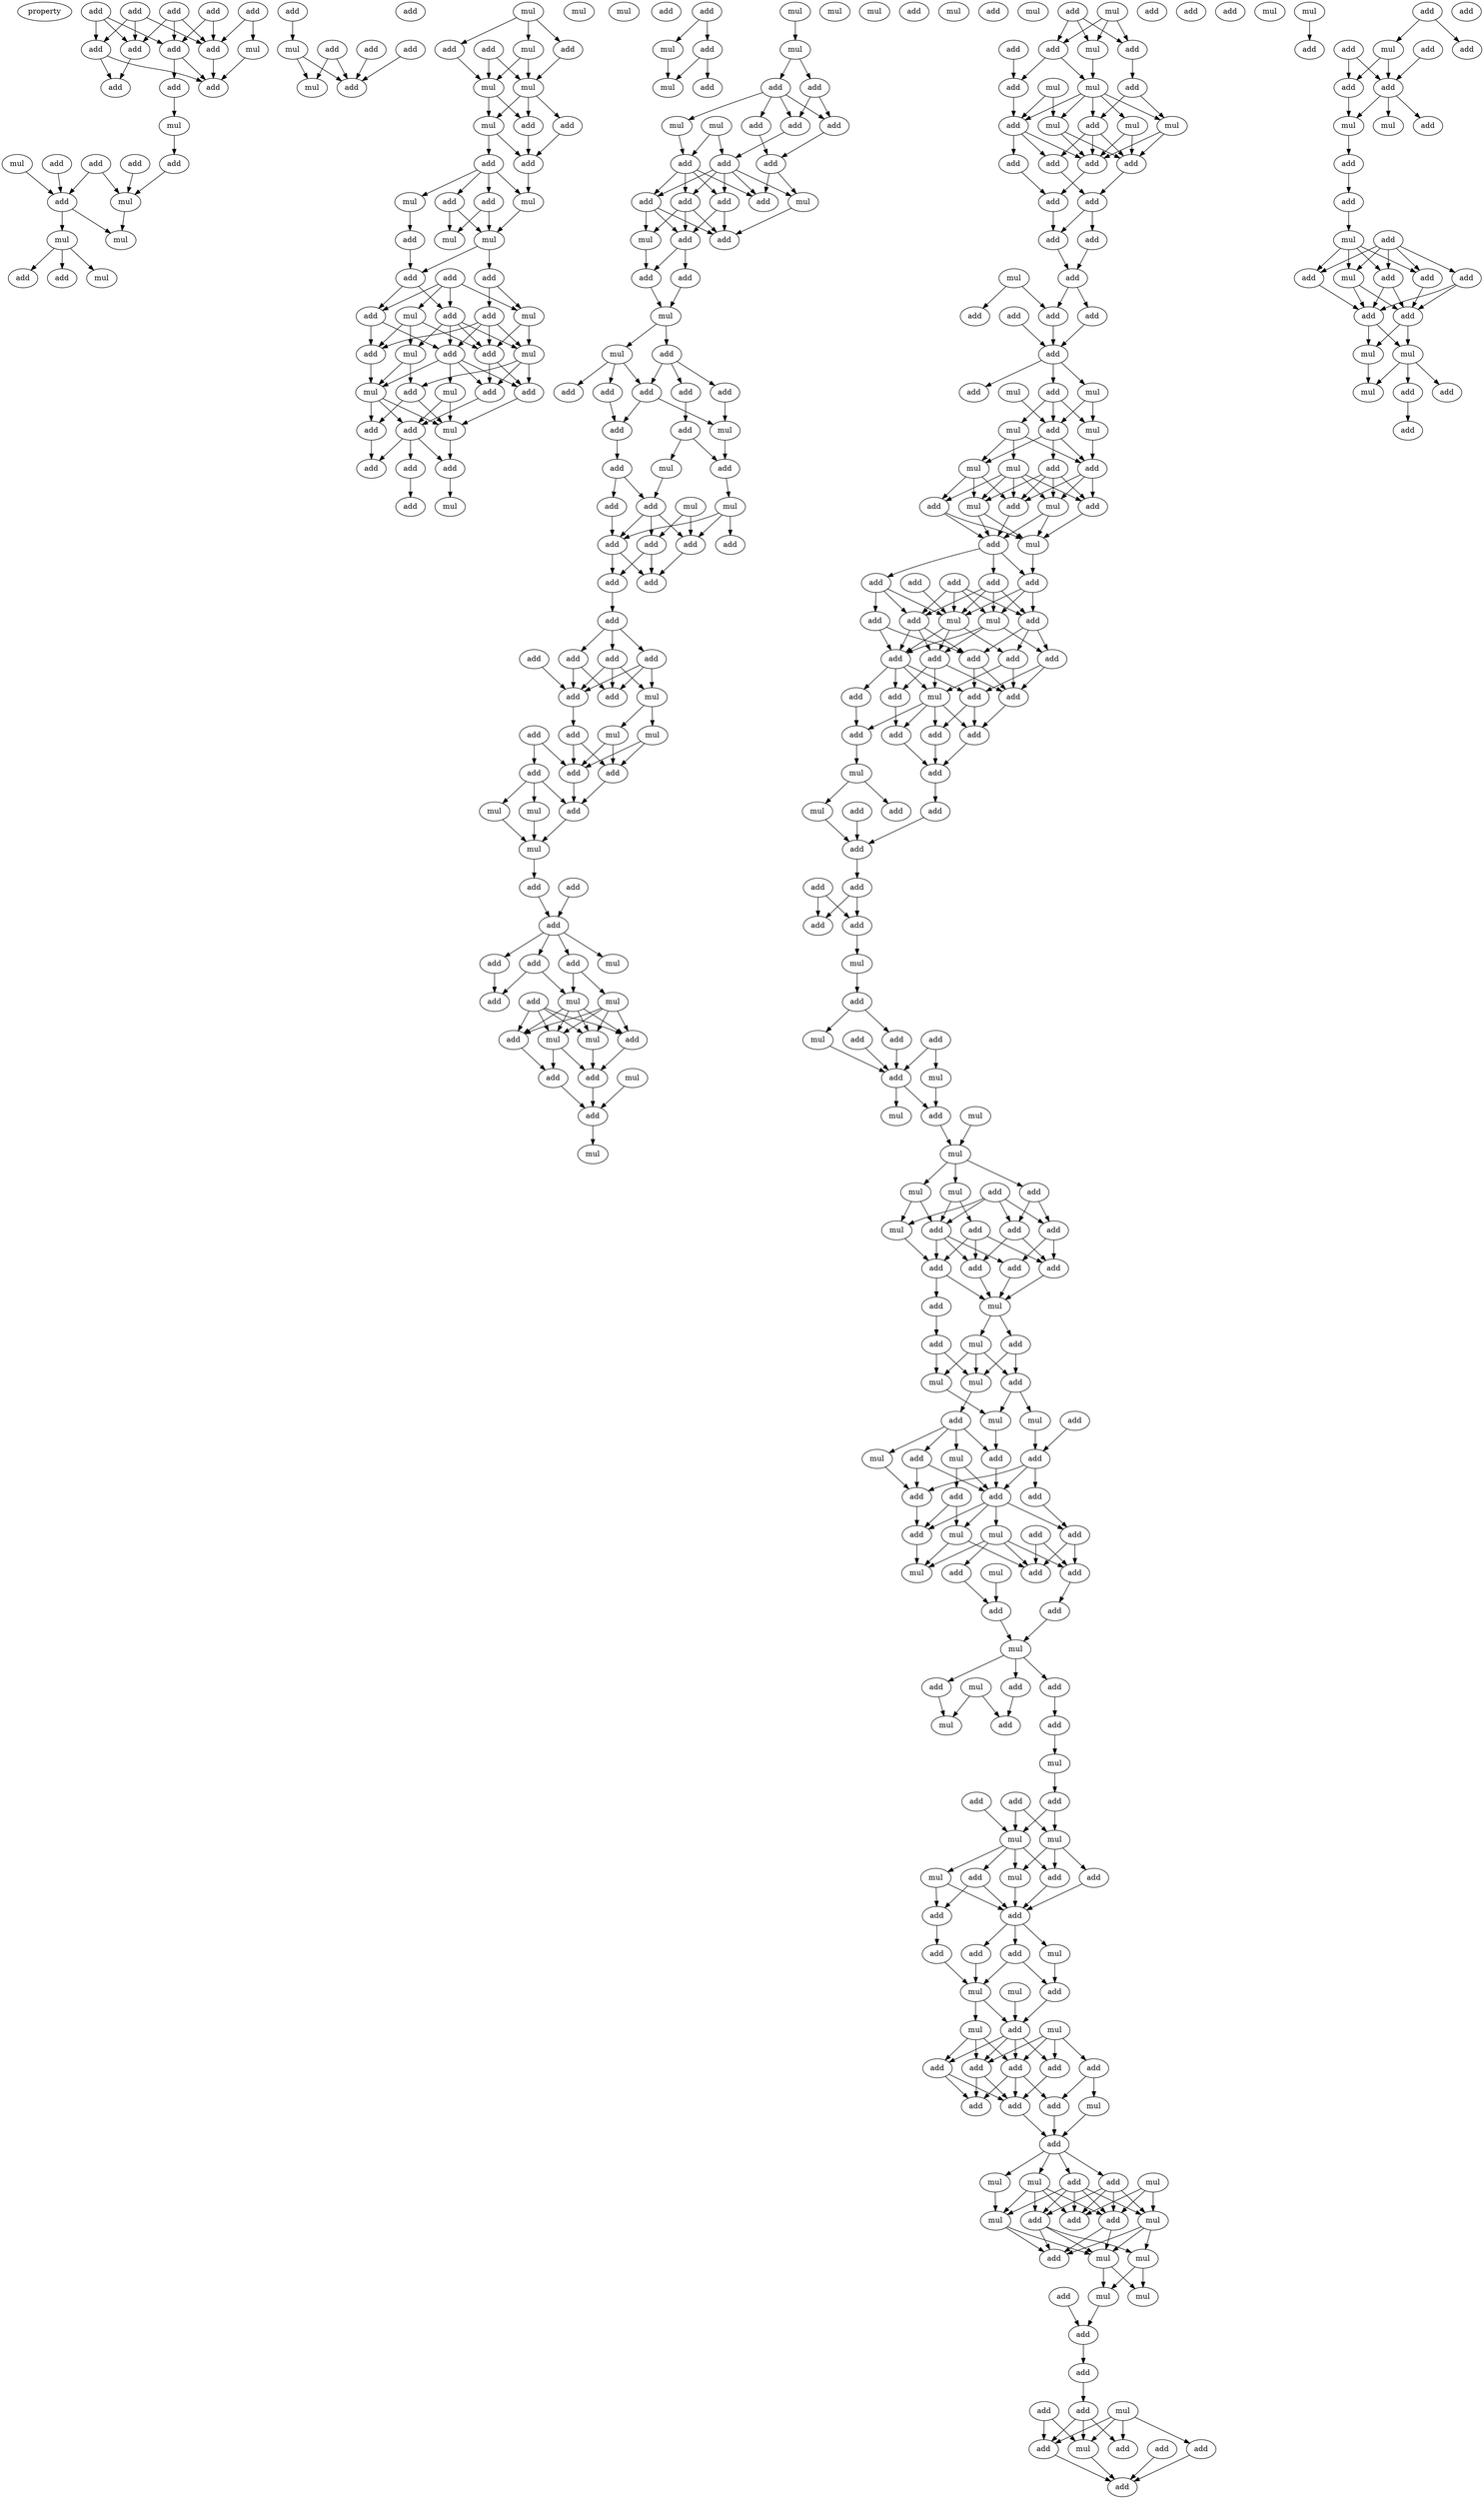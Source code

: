 digraph {
    node [fontcolor=black]
    property [mul=2,lf=1.1]
    0 [ label = add ];
    1 [ label = add ];
    2 [ label = add ];
    3 [ label = add ];
    4 [ label = add ];
    5 [ label = add ];
    6 [ label = mul ];
    7 [ label = add ];
    8 [ label = add ];
    9 [ label = add ];
    10 [ label = add ];
    11 [ label = add ];
    12 [ label = add ];
    13 [ label = mul ];
    14 [ label = add ];
    15 [ label = add ];
    16 [ label = add ];
    17 [ label = mul ];
    18 [ label = add ];
    19 [ label = add ];
    20 [ label = mul ];
    21 [ label = mul ];
    22 [ label = mul ];
    23 [ label = add ];
    24 [ label = add ];
    25 [ label = mul ];
    26 [ label = add ];
    27 [ label = add ];
    28 [ label = add ];
    29 [ label = mul ];
    30 [ label = add ];
    31 [ label = mul ];
    32 [ label = add ];
    33 [ label = add ];
    34 [ label = mul ];
    35 [ label = mul ];
    36 [ label = add ];
    37 [ label = add ];
    38 [ label = add ];
    39 [ label = mul ];
    40 [ label = mul ];
    41 [ label = mul ];
    42 [ label = mul ];
    43 [ label = add ];
    44 [ label = add ];
    45 [ label = add ];
    46 [ label = add ];
    47 [ label = add ];
    48 [ label = add ];
    49 [ label = mul ];
    50 [ label = mul ];
    51 [ label = mul ];
    52 [ label = mul ];
    53 [ label = add ];
    54 [ label = mul ];
    55 [ label = add ];
    56 [ label = add ];
    57 [ label = add ];
    58 [ label = add ];
    59 [ label = mul ];
    60 [ label = add ];
    61 [ label = add ];
    62 [ label = mul ];
    63 [ label = add ];
    64 [ label = mul ];
    65 [ label = mul ];
    66 [ label = add ];
    67 [ label = add ];
    68 [ label = add ];
    69 [ label = mul ];
    70 [ label = add ];
    71 [ label = mul ];
    72 [ label = add ];
    73 [ label = add ];
    74 [ label = add ];
    75 [ label = add ];
    76 [ label = mul ];
    77 [ label = add ];
    78 [ label = add ];
    79 [ label = add ];
    80 [ label = mul ];
    81 [ label = add ];
    82 [ label = add ];
    83 [ label = mul ];
    84 [ label = add ];
    85 [ label = mul ];
    86 [ label = add ];
    87 [ label = mul ];
    88 [ label = mul ];
    89 [ label = add ];
    90 [ label = add ];
    91 [ label = add ];
    92 [ label = mul ];
    93 [ label = add ];
    94 [ label = add ];
    95 [ label = mul ];
    96 [ label = add ];
    97 [ label = add ];
    98 [ label = add ];
    99 [ label = add ];
    100 [ label = add ];
    101 [ label = mul ];
    102 [ label = add ];
    103 [ label = add ];
    104 [ label = add ];
    105 [ label = mul ];
    106 [ label = add ];
    107 [ label = add ];
    108 [ label = add ];
    109 [ label = mul ];
    110 [ label = mul ];
    111 [ label = mul ];
    112 [ label = mul ];
    113 [ label = add ];
    114 [ label = add ];
    115 [ label = add ];
    116 [ label = add ];
    117 [ label = add ];
    118 [ label = add ];
    119 [ label = add ];
    120 [ label = mul ];
    121 [ label = add ];
    122 [ label = add ];
    123 [ label = mul ];
    124 [ label = add ];
    125 [ label = add ];
    126 [ label = add ];
    127 [ label = mul ];
    128 [ label = mul ];
    129 [ label = add ];
    130 [ label = add ];
    131 [ label = add ];
    132 [ label = add ];
    133 [ label = add ];
    134 [ label = add ];
    135 [ label = add ];
    136 [ label = add ];
    137 [ label = add ];
    138 [ label = add ];
    139 [ label = add ];
    140 [ label = add ];
    141 [ label = add ];
    142 [ label = mul ];
    143 [ label = add ];
    144 [ label = add ];
    145 [ label = mul ];
    146 [ label = add ];
    147 [ label = mul ];
    148 [ label = add ];
    149 [ label = add ];
    150 [ label = add ];
    151 [ label = mul ];
    152 [ label = mul ];
    153 [ label = add ];
    154 [ label = mul ];
    155 [ label = add ];
    156 [ label = mul ];
    157 [ label = add ];
    158 [ label = add ];
    159 [ label = add ];
    160 [ label = mul ];
    161 [ label = add ];
    162 [ label = add ];
    163 [ label = mul ];
    164 [ label = add ];
    165 [ label = add ];
    166 [ label = add ];
    167 [ label = mul ];
    168 [ label = add ];
    169 [ label = add ];
    170 [ label = mul ];
    171 [ label = mul ];
    172 [ label = add ];
    173 [ label = add ];
    174 [ label = mul ];
    175 [ label = add ];
    176 [ label = mul ];
    177 [ label = mul ];
    178 [ label = mul ];
    179 [ label = add ];
    180 [ label = mul ];
    181 [ label = add ];
    182 [ label = add ];
    183 [ label = add ];
    184 [ label = mul ];
    185 [ label = mul ];
    186 [ label = add ];
    187 [ label = add ];
    188 [ label = add ];
    189 [ label = mul ];
    190 [ label = mul ];
    191 [ label = add ];
    192 [ label = mul ];
    193 [ label = add ];
    194 [ label = add ];
    195 [ label = add ];
    196 [ label = add ];
    197 [ label = add ];
    198 [ label = add ];
    199 [ label = add ];
    200 [ label = add ];
    201 [ label = mul ];
    202 [ label = add ];
    203 [ label = add ];
    204 [ label = add ];
    205 [ label = add ];
    206 [ label = add ];
    207 [ label = add ];
    208 [ label = mul ];
    209 [ label = add ];
    210 [ label = mul ];
    211 [ label = add ];
    212 [ label = mul ];
    213 [ label = add ];
    214 [ label = mul ];
    215 [ label = mul ];
    216 [ label = add ];
    217 [ label = mul ];
    218 [ label = add ];
    219 [ label = add ];
    220 [ label = add ];
    221 [ label = add ];
    222 [ label = mul ];
    223 [ label = mul ];
    224 [ label = mul ];
    225 [ label = add ];
    226 [ label = add ];
    227 [ label = add ];
    228 [ label = add ];
    229 [ label = add ];
    230 [ label = add ];
    231 [ label = add ];
    232 [ label = mul ];
    233 [ label = mul ];
    234 [ label = add ];
    235 [ label = add ];
    236 [ label = add ];
    237 [ label = add ];
    238 [ label = add ];
    239 [ label = add ];
    240 [ label = add ];
    241 [ label = add ];
    242 [ label = add ];
    243 [ label = add ];
    244 [ label = add ];
    245 [ label = mul ];
    246 [ label = add ];
    247 [ label = add ];
    248 [ label = add ];
    249 [ label = add ];
    250 [ label = mul ];
    251 [ label = add ];
    252 [ label = add ];
    253 [ label = add ];
    254 [ label = mul ];
    255 [ label = add ];
    256 [ label = add ];
    257 [ label = add ];
    258 [ label = add ];
    259 [ label = add ];
    260 [ label = add ];
    261 [ label = mul ];
    262 [ label = add ];
    263 [ label = add ];
    264 [ label = add ];
    265 [ label = add ];
    266 [ label = add ];
    267 [ label = mul ];
    268 [ label = mul ];
    269 [ label = add ];
    270 [ label = mul ];
    271 [ label = mul ];
    272 [ label = add ];
    273 [ label = mul ];
    274 [ label = mul ];
    275 [ label = add ];
    276 [ label = mul ];
    277 [ label = add ];
    278 [ label = add ];
    279 [ label = add ];
    280 [ label = mul ];
    281 [ label = add ];
    282 [ label = add ];
    283 [ label = add ];
    284 [ label = add ];
    285 [ label = add ];
    286 [ label = add ];
    287 [ label = add ];
    288 [ label = mul ];
    289 [ label = mul ];
    290 [ label = add ];
    291 [ label = add ];
    292 [ label = add ];
    293 [ label = mul ];
    294 [ label = mul ];
    295 [ label = mul ];
    296 [ label = mul ];
    297 [ label = add ];
    298 [ label = add ];
    299 [ label = add ];
    300 [ label = add ];
    301 [ label = mul ];
    302 [ label = mul ];
    303 [ label = add ];
    304 [ label = add ];
    305 [ label = add ];
    306 [ label = add ];
    307 [ label = add ];
    308 [ label = mul ];
    309 [ label = add ];
    310 [ label = add ];
    311 [ label = mul ];
    312 [ label = add ];
    313 [ label = add ];
    314 [ label = add ];
    315 [ label = mul ];
    316 [ label = add ];
    317 [ label = mul ];
    318 [ label = add ];
    319 [ label = add ];
    320 [ label = mul ];
    321 [ label = add ];
    322 [ label = add ];
    323 [ label = mul ];
    324 [ label = add ];
    325 [ label = add ];
    326 [ label = mul ];
    327 [ label = add ];
    328 [ label = add ];
    329 [ label = mul ];
    330 [ label = add ];
    331 [ label = add ];
    332 [ label = add ];
    333 [ label = add ];
    334 [ label = mul ];
    335 [ label = mul ];
    336 [ label = mul ];
    337 [ label = add ];
    338 [ label = mul ];
    339 [ label = add ];
    340 [ label = add ];
    341 [ label = mul ];
    342 [ label = add ];
    343 [ label = add ];
    344 [ label = mul ];
    345 [ label = add ];
    346 [ label = add ];
    347 [ label = add ];
    348 [ label = add ];
    349 [ label = mul ];
    350 [ label = mul ];
    351 [ label = mul ];
    352 [ label = mul ];
    353 [ label = add ];
    354 [ label = add ];
    355 [ label = add ];
    356 [ label = add ];
    357 [ label = add ];
    358 [ label = add ];
    359 [ label = add ];
    360 [ label = add ];
    361 [ label = mul ];
    362 [ label = add ];
    363 [ label = add ];
    364 [ label = add ];
    365 [ label = mul ];
    366 [ label = mul ];
    367 [ label = add ];
    368 [ label = mul ];
    369 [ label = mul ];
    370 [ label = add ];
    371 [ label = add ];
    372 [ label = add ];
    373 [ label = mul ];
    374 [ label = add ];
    375 [ label = mul ];
    376 [ label = mul ];
    377 [ label = mul ];
    378 [ label = mul ];
    379 [ label = mul ];
    380 [ label = add ];
    381 [ label = add ];
    382 [ label = add ];
    383 [ label = add ];
    384 [ label = mul ];
    385 [ label = add ];
    386 [ label = add ];
    387 [ label = add ];
    388 [ label = add ];
    389 [ label = add ];
    390 [ label = mul ];
    391 [ label = add ];
    392 [ label = add ];
    393 [ label = add ];
    394 [ label = add ];
    395 [ label = mul ];
    396 [ label = add ];
    397 [ label = add ];
    398 [ label = add ];
    399 [ label = add ];
    400 [ label = add ];
    401 [ label = mul ];
    402 [ label = add ];
    403 [ label = mul ];
    404 [ label = add ];
    405 [ label = add ];
    406 [ label = add ];
    407 [ label = mul ];
    408 [ label = add ];
    409 [ label = mul ];
    410 [ label = add ];
    411 [ label = add ];
    412 [ label = add ];
    413 [ label = add ];
    414 [ label = add ];
    415 [ label = mul ];
    416 [ label = mul ];
    417 [ label = add ];
    418 [ label = mul ];
    419 [ label = add ];
    420 [ label = add ];
    0 -> 5 [ name = 0 ];
    0 -> 8 [ name = 1 ];
    0 -> 9 [ name = 2 ];
    1 -> 5 [ name = 3 ];
    1 -> 7 [ name = 4 ];
    1 -> 9 [ name = 5 ];
    2 -> 5 [ name = 6 ];
    2 -> 7 [ name = 7 ];
    2 -> 8 [ name = 8 ];
    3 -> 6 [ name = 9 ];
    3 -> 8 [ name = 10 ];
    4 -> 8 [ name = 11 ];
    4 -> 9 [ name = 12 ];
    5 -> 10 [ name = 13 ];
    6 -> 12 [ name = 14 ];
    7 -> 10 [ name = 15 ];
    7 -> 12 [ name = 16 ];
    8 -> 12 [ name = 17 ];
    9 -> 11 [ name = 18 ];
    9 -> 12 [ name = 19 ];
    11 -> 13 [ name = 20 ];
    13 -> 16 [ name = 21 ];
    14 -> 19 [ name = 22 ];
    15 -> 19 [ name = 23 ];
    15 -> 20 [ name = 24 ];
    16 -> 20 [ name = 25 ];
    17 -> 19 [ name = 26 ];
    18 -> 20 [ name = 27 ];
    19 -> 21 [ name = 28 ];
    19 -> 22 [ name = 29 ];
    20 -> 21 [ name = 30 ];
    22 -> 23 [ name = 31 ];
    22 -> 24 [ name = 32 ];
    22 -> 25 [ name = 33 ];
    26 -> 29 [ name = 34 ];
    27 -> 32 [ name = 35 ];
    28 -> 32 [ name = 36 ];
    29 -> 31 [ name = 37 ];
    29 -> 32 [ name = 38 ];
    30 -> 31 [ name = 39 ];
    30 -> 32 [ name = 40 ];
    34 -> 36 [ name = 41 ];
    34 -> 37 [ name = 42 ];
    34 -> 39 [ name = 43 ];
    36 -> 40 [ name = 44 ];
    37 -> 41 [ name = 45 ];
    38 -> 40 [ name = 46 ];
    38 -> 41 [ name = 47 ];
    39 -> 40 [ name = 48 ];
    39 -> 41 [ name = 49 ];
    40 -> 42 [ name = 50 ];
    40 -> 43 [ name = 51 ];
    41 -> 42 [ name = 52 ];
    41 -> 43 [ name = 53 ];
    41 -> 44 [ name = 54 ];
    42 -> 45 [ name = 55 ];
    42 -> 46 [ name = 56 ];
    43 -> 45 [ name = 57 ];
    44 -> 45 [ name = 58 ];
    45 -> 50 [ name = 59 ];
    46 -> 47 [ name = 60 ];
    46 -> 48 [ name = 61 ];
    46 -> 49 [ name = 62 ];
    46 -> 50 [ name = 63 ];
    47 -> 52 [ name = 64 ];
    47 -> 54 [ name = 65 ];
    48 -> 52 [ name = 66 ];
    48 -> 54 [ name = 67 ];
    49 -> 53 [ name = 68 ];
    50 -> 52 [ name = 69 ];
    52 -> 56 [ name = 70 ];
    52 -> 57 [ name = 71 ];
    53 -> 57 [ name = 72 ];
    55 -> 58 [ name = 73 ];
    55 -> 59 [ name = 74 ];
    55 -> 61 [ name = 75 ];
    55 -> 62 [ name = 76 ];
    56 -> 59 [ name = 77 ];
    56 -> 60 [ name = 78 ];
    57 -> 58 [ name = 79 ];
    57 -> 61 [ name = 80 ];
    58 -> 63 [ name = 81 ];
    58 -> 64 [ name = 82 ];
    58 -> 65 [ name = 83 ];
    58 -> 66 [ name = 84 ];
    59 -> 65 [ name = 85 ];
    59 -> 66 [ name = 86 ];
    60 -> 63 [ name = 87 ];
    60 -> 65 [ name = 88 ];
    60 -> 66 [ name = 89 ];
    60 -> 67 [ name = 90 ];
    61 -> 63 [ name = 91 ];
    61 -> 67 [ name = 92 ];
    62 -> 64 [ name = 93 ];
    62 -> 66 [ name = 94 ];
    62 -> 67 [ name = 95 ];
    63 -> 68 [ name = 96 ];
    63 -> 69 [ name = 97 ];
    63 -> 70 [ name = 98 ];
    63 -> 71 [ name = 99 ];
    64 -> 71 [ name = 100 ];
    64 -> 72 [ name = 101 ];
    65 -> 68 [ name = 102 ];
    65 -> 70 [ name = 103 ];
    65 -> 72 [ name = 104 ];
    66 -> 68 [ name = 105 ];
    66 -> 70 [ name = 106 ];
    67 -> 71 [ name = 107 ];
    68 -> 75 [ name = 108 ];
    69 -> 75 [ name = 109 ];
    69 -> 76 [ name = 110 ];
    70 -> 76 [ name = 111 ];
    71 -> 73 [ name = 112 ];
    71 -> 75 [ name = 113 ];
    71 -> 76 [ name = 114 ];
    72 -> 73 [ name = 115 ];
    72 -> 76 [ name = 116 ];
    73 -> 79 [ name = 117 ];
    75 -> 77 [ name = 118 ];
    75 -> 78 [ name = 119 ];
    75 -> 79 [ name = 120 ];
    76 -> 77 [ name = 121 ];
    77 -> 80 [ name = 122 ];
    78 -> 81 [ name = 123 ];
    82 -> 83 [ name = 124 ];
    82 -> 84 [ name = 125 ];
    83 -> 88 [ name = 126 ];
    84 -> 86 [ name = 127 ];
    84 -> 88 [ name = 128 ];
    85 -> 87 [ name = 129 ];
    87 -> 89 [ name = 130 ];
    87 -> 90 [ name = 131 ];
    89 -> 91 [ name = 132 ];
    89 -> 93 [ name = 133 ];
    89 -> 94 [ name = 134 ];
    89 -> 95 [ name = 135 ];
    90 -> 91 [ name = 136 ];
    90 -> 94 [ name = 137 ];
    91 -> 98 [ name = 138 ];
    92 -> 96 [ name = 139 ];
    92 -> 97 [ name = 140 ];
    93 -> 98 [ name = 141 ];
    94 -> 96 [ name = 142 ];
    95 -> 97 [ name = 143 ];
    96 -> 99 [ name = 144 ];
    96 -> 100 [ name = 145 ];
    96 -> 101 [ name = 146 ];
    96 -> 102 [ name = 147 ];
    96 -> 103 [ name = 148 ];
    97 -> 99 [ name = 149 ];
    97 -> 100 [ name = 150 ];
    97 -> 102 [ name = 151 ];
    97 -> 103 [ name = 152 ];
    98 -> 99 [ name = 153 ];
    98 -> 101 [ name = 154 ];
    100 -> 104 [ name = 155 ];
    100 -> 106 [ name = 156 ];
    101 -> 106 [ name = 157 ];
    102 -> 104 [ name = 158 ];
    102 -> 105 [ name = 159 ];
    102 -> 106 [ name = 160 ];
    103 -> 104 [ name = 161 ];
    103 -> 105 [ name = 162 ];
    103 -> 106 [ name = 163 ];
    104 -> 107 [ name = 164 ];
    104 -> 108 [ name = 165 ];
    105 -> 107 [ name = 166 ];
    107 -> 111 [ name = 167 ];
    108 -> 111 [ name = 168 ];
    111 -> 112 [ name = 169 ];
    111 -> 114 [ name = 170 ];
    112 -> 115 [ name = 171 ];
    112 -> 118 [ name = 172 ];
    112 -> 119 [ name = 173 ];
    114 -> 116 [ name = 174 ];
    114 -> 117 [ name = 175 ];
    114 -> 119 [ name = 176 ];
    116 -> 122 [ name = 177 ];
    117 -> 120 [ name = 178 ];
    118 -> 121 [ name = 179 ];
    119 -> 120 [ name = 180 ];
    119 -> 121 [ name = 181 ];
    120 -> 124 [ name = 182 ];
    121 -> 125 [ name = 183 ];
    122 -> 123 [ name = 184 ];
    122 -> 124 [ name = 185 ];
    123 -> 129 [ name = 186 ];
    124 -> 128 [ name = 187 ];
    125 -> 126 [ name = 188 ];
    125 -> 129 [ name = 189 ];
    126 -> 132 [ name = 190 ];
    127 -> 130 [ name = 191 ];
    127 -> 131 [ name = 192 ];
    128 -> 130 [ name = 193 ];
    128 -> 132 [ name = 194 ];
    128 -> 133 [ name = 195 ];
    129 -> 130 [ name = 196 ];
    129 -> 131 [ name = 197 ];
    129 -> 132 [ name = 198 ];
    130 -> 134 [ name = 199 ];
    131 -> 134 [ name = 200 ];
    131 -> 135 [ name = 201 ];
    132 -> 134 [ name = 202 ];
    132 -> 135 [ name = 203 ];
    135 -> 136 [ name = 204 ];
    136 -> 138 [ name = 205 ];
    136 -> 139 [ name = 206 ];
    136 -> 140 [ name = 207 ];
    137 -> 143 [ name = 208 ];
    138 -> 141 [ name = 209 ];
    138 -> 142 [ name = 210 ];
    138 -> 143 [ name = 211 ];
    139 -> 141 [ name = 212 ];
    139 -> 142 [ name = 213 ];
    139 -> 143 [ name = 214 ];
    140 -> 141 [ name = 215 ];
    140 -> 143 [ name = 216 ];
    142 -> 145 [ name = 217 ];
    142 -> 147 [ name = 218 ];
    143 -> 146 [ name = 219 ];
    144 -> 148 [ name = 220 ];
    144 -> 150 [ name = 221 ];
    145 -> 148 [ name = 222 ];
    145 -> 149 [ name = 223 ];
    146 -> 148 [ name = 224 ];
    146 -> 149 [ name = 225 ];
    147 -> 148 [ name = 226 ];
    147 -> 149 [ name = 227 ];
    148 -> 153 [ name = 228 ];
    149 -> 153 [ name = 229 ];
    150 -> 151 [ name = 230 ];
    150 -> 152 [ name = 231 ];
    150 -> 153 [ name = 232 ];
    151 -> 154 [ name = 233 ];
    152 -> 154 [ name = 234 ];
    153 -> 154 [ name = 235 ];
    154 -> 155 [ name = 236 ];
    155 -> 158 [ name = 237 ];
    157 -> 158 [ name = 238 ];
    158 -> 159 [ name = 239 ];
    158 -> 160 [ name = 240 ];
    158 -> 161 [ name = 241 ];
    158 -> 162 [ name = 242 ];
    159 -> 166 [ name = 243 ];
    159 -> 167 [ name = 244 ];
    161 -> 163 [ name = 245 ];
    161 -> 167 [ name = 246 ];
    162 -> 166 [ name = 247 ];
    163 -> 168 [ name = 248 ];
    163 -> 169 [ name = 249 ];
    163 -> 170 [ name = 250 ];
    163 -> 171 [ name = 251 ];
    164 -> 168 [ name = 252 ];
    164 -> 169 [ name = 253 ];
    164 -> 170 [ name = 254 ];
    164 -> 171 [ name = 255 ];
    167 -> 168 [ name = 256 ];
    167 -> 169 [ name = 257 ];
    167 -> 170 [ name = 258 ];
    167 -> 171 [ name = 259 ];
    168 -> 173 [ name = 260 ];
    169 -> 172 [ name = 261 ];
    170 -> 172 [ name = 262 ];
    170 -> 173 [ name = 263 ];
    171 -> 173 [ name = 264 ];
    172 -> 175 [ name = 265 ];
    173 -> 175 [ name = 266 ];
    174 -> 175 [ name = 267 ];
    175 -> 176 [ name = 268 ];
    178 -> 180 [ name = 269 ];
    178 -> 181 [ name = 270 ];
    178 -> 182 [ name = 271 ];
    179 -> 180 [ name = 272 ];
    179 -> 181 [ name = 273 ];
    179 -> 182 [ name = 274 ];
    180 -> 184 [ name = 275 ];
    181 -> 184 [ name = 276 ];
    181 -> 187 [ name = 277 ];
    182 -> 186 [ name = 278 ];
    183 -> 187 [ name = 279 ];
    184 -> 188 [ name = 280 ];
    184 -> 189 [ name = 281 ];
    184 -> 190 [ name = 282 ];
    184 -> 191 [ name = 283 ];
    184 -> 192 [ name = 284 ];
    185 -> 188 [ name = 285 ];
    185 -> 190 [ name = 286 ];
    186 -> 189 [ name = 287 ];
    186 -> 191 [ name = 288 ];
    187 -> 188 [ name = 289 ];
    188 -> 193 [ name = 290 ];
    188 -> 195 [ name = 291 ];
    188 -> 196 [ name = 292 ];
    189 -> 193 [ name = 293 ];
    189 -> 194 [ name = 294 ];
    190 -> 193 [ name = 295 ];
    190 -> 194 [ name = 296 ];
    191 -> 193 [ name = 297 ];
    191 -> 194 [ name = 298 ];
    191 -> 196 [ name = 299 ];
    192 -> 193 [ name = 300 ];
    192 -> 194 [ name = 301 ];
    193 -> 197 [ name = 302 ];
    194 -> 198 [ name = 303 ];
    195 -> 197 [ name = 304 ];
    196 -> 198 [ name = 305 ];
    197 -> 200 [ name = 306 ];
    198 -> 199 [ name = 307 ];
    198 -> 200 [ name = 308 ];
    199 -> 202 [ name = 309 ];
    200 -> 202 [ name = 310 ];
    201 -> 203 [ name = 311 ];
    201 -> 205 [ name = 312 ];
    202 -> 204 [ name = 313 ];
    202 -> 205 [ name = 314 ];
    204 -> 207 [ name = 315 ];
    205 -> 207 [ name = 316 ];
    206 -> 207 [ name = 317 ];
    207 -> 208 [ name = 318 ];
    207 -> 209 [ name = 319 ];
    207 -> 211 [ name = 320 ];
    208 -> 212 [ name = 321 ];
    208 -> 213 [ name = 322 ];
    210 -> 213 [ name = 323 ];
    211 -> 212 [ name = 324 ];
    211 -> 213 [ name = 325 ];
    211 -> 214 [ name = 326 ];
    212 -> 218 [ name = 327 ];
    213 -> 215 [ name = 328 ];
    213 -> 216 [ name = 329 ];
    213 -> 218 [ name = 330 ];
    214 -> 215 [ name = 331 ];
    214 -> 217 [ name = 332 ];
    214 -> 218 [ name = 333 ];
    215 -> 219 [ name = 334 ];
    215 -> 220 [ name = 335 ];
    215 -> 222 [ name = 336 ];
    216 -> 220 [ name = 337 ];
    216 -> 221 [ name = 338 ];
    216 -> 222 [ name = 339 ];
    216 -> 223 [ name = 340 ];
    217 -> 219 [ name = 341 ];
    217 -> 220 [ name = 342 ];
    217 -> 221 [ name = 343 ];
    217 -> 222 [ name = 344 ];
    217 -> 223 [ name = 345 ];
    218 -> 220 [ name = 346 ];
    218 -> 221 [ name = 347 ];
    218 -> 223 [ name = 348 ];
    219 -> 224 [ name = 349 ];
    219 -> 225 [ name = 350 ];
    220 -> 225 [ name = 351 ];
    221 -> 224 [ name = 352 ];
    222 -> 224 [ name = 353 ];
    222 -> 225 [ name = 354 ];
    223 -> 224 [ name = 355 ];
    223 -> 225 [ name = 356 ];
    224 -> 229 [ name = 357 ];
    225 -> 227 [ name = 358 ];
    225 -> 229 [ name = 359 ];
    225 -> 230 [ name = 360 ];
    226 -> 232 [ name = 361 ];
    226 -> 233 [ name = 362 ];
    226 -> 234 [ name = 363 ];
    226 -> 235 [ name = 364 ];
    227 -> 232 [ name = 365 ];
    227 -> 233 [ name = 366 ];
    227 -> 234 [ name = 367 ];
    227 -> 235 [ name = 368 ];
    228 -> 233 [ name = 369 ];
    229 -> 232 [ name = 370 ];
    229 -> 233 [ name = 371 ];
    229 -> 235 [ name = 372 ];
    230 -> 231 [ name = 373 ];
    230 -> 233 [ name = 374 ];
    230 -> 234 [ name = 375 ];
    231 -> 238 [ name = 376 ];
    231 -> 239 [ name = 377 ];
    232 -> 236 [ name = 378 ];
    232 -> 237 [ name = 379 ];
    232 -> 238 [ name = 380 ];
    233 -> 237 [ name = 381 ];
    233 -> 238 [ name = 382 ];
    233 -> 240 [ name = 383 ];
    234 -> 237 [ name = 384 ];
    234 -> 238 [ name = 385 ];
    234 -> 239 [ name = 386 ];
    235 -> 236 [ name = 387 ];
    235 -> 239 [ name = 388 ];
    235 -> 240 [ name = 389 ];
    236 -> 241 [ name = 390 ];
    236 -> 243 [ name = 391 ];
    237 -> 241 [ name = 392 ];
    237 -> 244 [ name = 393 ];
    237 -> 245 [ name = 394 ];
    238 -> 242 [ name = 395 ];
    238 -> 243 [ name = 396 ];
    238 -> 244 [ name = 397 ];
    238 -> 245 [ name = 398 ];
    239 -> 241 [ name = 399 ];
    239 -> 243 [ name = 400 ];
    240 -> 241 [ name = 401 ];
    240 -> 245 [ name = 402 ];
    241 -> 246 [ name = 403 ];
    242 -> 249 [ name = 404 ];
    243 -> 246 [ name = 405 ];
    243 -> 248 [ name = 406 ];
    244 -> 247 [ name = 407 ];
    245 -> 246 [ name = 408 ];
    245 -> 247 [ name = 409 ];
    245 -> 248 [ name = 410 ];
    245 -> 249 [ name = 411 ];
    246 -> 251 [ name = 412 ];
    247 -> 251 [ name = 413 ];
    248 -> 251 [ name = 414 ];
    249 -> 250 [ name = 415 ];
    250 -> 253 [ name = 416 ];
    250 -> 254 [ name = 417 ];
    251 -> 255 [ name = 418 ];
    252 -> 256 [ name = 419 ];
    254 -> 256 [ name = 420 ];
    255 -> 256 [ name = 421 ];
    256 -> 257 [ name = 422 ];
    257 -> 259 [ name = 423 ];
    257 -> 260 [ name = 424 ];
    258 -> 259 [ name = 425 ];
    258 -> 260 [ name = 426 ];
    259 -> 261 [ name = 427 ];
    261 -> 263 [ name = 428 ];
    263 -> 264 [ name = 429 ];
    263 -> 267 [ name = 430 ];
    264 -> 269 [ name = 431 ];
    265 -> 269 [ name = 432 ];
    266 -> 268 [ name = 433 ];
    266 -> 269 [ name = 434 ];
    267 -> 269 [ name = 435 ];
    268 -> 272 [ name = 436 ];
    269 -> 270 [ name = 437 ];
    269 -> 272 [ name = 438 ];
    271 -> 273 [ name = 439 ];
    272 -> 273 [ name = 440 ];
    273 -> 274 [ name = 441 ];
    273 -> 276 [ name = 442 ];
    273 -> 277 [ name = 443 ];
    274 -> 279 [ name = 444 ];
    274 -> 282 [ name = 445 ];
    275 -> 278 [ name = 446 ];
    275 -> 280 [ name = 447 ];
    275 -> 281 [ name = 448 ];
    275 -> 282 [ name = 449 ];
    276 -> 280 [ name = 450 ];
    276 -> 282 [ name = 451 ];
    277 -> 278 [ name = 452 ];
    277 -> 281 [ name = 453 ];
    278 -> 283 [ name = 454 ];
    278 -> 284 [ name = 455 ];
    279 -> 283 [ name = 456 ];
    279 -> 284 [ name = 457 ];
    279 -> 286 [ name = 458 ];
    280 -> 286 [ name = 459 ];
    281 -> 284 [ name = 460 ];
    281 -> 285 [ name = 461 ];
    282 -> 283 [ name = 462 ];
    282 -> 285 [ name = 463 ];
    282 -> 286 [ name = 464 ];
    283 -> 288 [ name = 465 ];
    284 -> 288 [ name = 466 ];
    285 -> 288 [ name = 467 ];
    286 -> 287 [ name = 468 ];
    286 -> 288 [ name = 469 ];
    287 -> 291 [ name = 470 ];
    288 -> 289 [ name = 471 ];
    288 -> 290 [ name = 472 ];
    289 -> 292 [ name = 473 ];
    289 -> 293 [ name = 474 ];
    289 -> 294 [ name = 475 ];
    290 -> 292 [ name = 476 ];
    290 -> 293 [ name = 477 ];
    291 -> 293 [ name = 478 ];
    291 -> 294 [ name = 479 ];
    292 -> 295 [ name = 480 ];
    292 -> 296 [ name = 481 ];
    293 -> 298 [ name = 482 ];
    294 -> 296 [ name = 483 ];
    295 -> 300 [ name = 484 ];
    296 -> 299 [ name = 485 ];
    297 -> 300 [ name = 486 ];
    298 -> 299 [ name = 487 ];
    298 -> 301 [ name = 488 ];
    298 -> 302 [ name = 489 ];
    298 -> 303 [ name = 490 ];
    299 -> 305 [ name = 491 ];
    300 -> 304 [ name = 492 ];
    300 -> 305 [ name = 493 ];
    300 -> 307 [ name = 494 ];
    301 -> 305 [ name = 495 ];
    301 -> 306 [ name = 496 ];
    302 -> 304 [ name = 497 ];
    303 -> 304 [ name = 498 ];
    303 -> 305 [ name = 499 ];
    304 -> 312 [ name = 500 ];
    305 -> 308 [ name = 501 ];
    305 -> 310 [ name = 502 ];
    305 -> 311 [ name = 503 ];
    305 -> 312 [ name = 504 ];
    306 -> 311 [ name = 505 ];
    306 -> 312 [ name = 506 ];
    307 -> 310 [ name = 507 ];
    308 -> 313 [ name = 508 ];
    308 -> 314 [ name = 509 ];
    308 -> 315 [ name = 510 ];
    308 -> 316 [ name = 511 ];
    309 -> 313 [ name = 512 ];
    309 -> 316 [ name = 513 ];
    310 -> 313 [ name = 514 ];
    310 -> 316 [ name = 515 ];
    311 -> 313 [ name = 516 ];
    311 -> 315 [ name = 517 ];
    312 -> 315 [ name = 518 ];
    314 -> 319 [ name = 519 ];
    316 -> 318 [ name = 520 ];
    317 -> 319 [ name = 521 ];
    318 -> 320 [ name = 522 ];
    319 -> 320 [ name = 523 ];
    320 -> 322 [ name = 524 ];
    320 -> 324 [ name = 525 ];
    320 -> 325 [ name = 526 ];
    322 -> 326 [ name = 527 ];
    323 -> 326 [ name = 528 ];
    323 -> 328 [ name = 529 ];
    324 -> 328 [ name = 530 ];
    325 -> 327 [ name = 531 ];
    327 -> 329 [ name = 532 ];
    329 -> 330 [ name = 533 ];
    330 -> 335 [ name = 534 ];
    330 -> 336 [ name = 535 ];
    332 -> 335 [ name = 536 ];
    333 -> 335 [ name = 537 ];
    333 -> 336 [ name = 538 ];
    335 -> 337 [ name = 539 ];
    335 -> 338 [ name = 540 ];
    335 -> 340 [ name = 541 ];
    335 -> 341 [ name = 542 ];
    336 -> 337 [ name = 543 ];
    336 -> 338 [ name = 544 ];
    336 -> 339 [ name = 545 ];
    337 -> 342 [ name = 546 ];
    338 -> 342 [ name = 547 ];
    339 -> 342 [ name = 548 ];
    340 -> 342 [ name = 549 ];
    340 -> 343 [ name = 550 ];
    341 -> 342 [ name = 551 ];
    341 -> 343 [ name = 552 ];
    342 -> 344 [ name = 553 ];
    342 -> 345 [ name = 554 ];
    342 -> 346 [ name = 555 ];
    343 -> 347 [ name = 556 ];
    344 -> 348 [ name = 557 ];
    345 -> 349 [ name = 558 ];
    346 -> 348 [ name = 559 ];
    346 -> 349 [ name = 560 ];
    347 -> 349 [ name = 561 ];
    348 -> 353 [ name = 562 ];
    349 -> 352 [ name = 563 ];
    349 -> 353 [ name = 564 ];
    350 -> 353 [ name = 565 ];
    351 -> 355 [ name = 566 ];
    351 -> 356 [ name = 567 ];
    351 -> 357 [ name = 568 ];
    351 -> 358 [ name = 569 ];
    352 -> 354 [ name = 570 ];
    352 -> 357 [ name = 571 ];
    352 -> 358 [ name = 572 ];
    353 -> 354 [ name = 573 ];
    353 -> 355 [ name = 574 ];
    353 -> 357 [ name = 575 ];
    353 -> 358 [ name = 576 ];
    354 -> 360 [ name = 577 ];
    354 -> 362 [ name = 578 ];
    355 -> 362 [ name = 579 ];
    356 -> 359 [ name = 580 ];
    356 -> 361 [ name = 581 ];
    357 -> 360 [ name = 582 ];
    357 -> 362 [ name = 583 ];
    358 -> 359 [ name = 584 ];
    358 -> 360 [ name = 585 ];
    358 -> 362 [ name = 586 ];
    359 -> 363 [ name = 587 ];
    361 -> 363 [ name = 588 ];
    362 -> 363 [ name = 589 ];
    363 -> 364 [ name = 590 ];
    363 -> 365 [ name = 591 ];
    363 -> 366 [ name = 592 ];
    363 -> 367 [ name = 593 ];
    364 -> 369 [ name = 594 ];
    364 -> 370 [ name = 595 ];
    364 -> 371 [ name = 596 ];
    364 -> 372 [ name = 597 ];
    364 -> 373 [ name = 598 ];
    365 -> 369 [ name = 599 ];
    365 -> 370 [ name = 600 ];
    365 -> 371 [ name = 601 ];
    365 -> 372 [ name = 602 ];
    366 -> 369 [ name = 603 ];
    367 -> 370 [ name = 604 ];
    367 -> 371 [ name = 605 ];
    367 -> 372 [ name = 606 ];
    367 -> 373 [ name = 607 ];
    368 -> 370 [ name = 608 ];
    368 -> 371 [ name = 609 ];
    368 -> 373 [ name = 610 ];
    369 -> 374 [ name = 611 ];
    369 -> 375 [ name = 612 ];
    371 -> 374 [ name = 613 ];
    371 -> 375 [ name = 614 ];
    372 -> 374 [ name = 615 ];
    372 -> 375 [ name = 616 ];
    372 -> 376 [ name = 617 ];
    373 -> 374 [ name = 618 ];
    373 -> 375 [ name = 619 ];
    373 -> 376 [ name = 620 ];
    375 -> 378 [ name = 621 ];
    375 -> 379 [ name = 622 ];
    376 -> 378 [ name = 623 ];
    376 -> 379 [ name = 624 ];
    377 -> 381 [ name = 625 ];
    379 -> 382 [ name = 626 ];
    380 -> 382 [ name = 627 ];
    382 -> 383 [ name = 628 ];
    383 -> 385 [ name = 629 ];
    384 -> 388 [ name = 630 ];
    384 -> 389 [ name = 631 ];
    384 -> 390 [ name = 632 ];
    384 -> 391 [ name = 633 ];
    385 -> 389 [ name = 634 ];
    385 -> 390 [ name = 635 ];
    385 -> 391 [ name = 636 ];
    386 -> 389 [ name = 637 ];
    386 -> 390 [ name = 638 ];
    387 -> 392 [ name = 639 ];
    388 -> 392 [ name = 640 ];
    389 -> 392 [ name = 641 ];
    390 -> 392 [ name = 642 ];
    393 -> 395 [ name = 643 ];
    393 -> 397 [ name = 644 ];
    394 -> 399 [ name = 645 ];
    394 -> 400 [ name = 646 ];
    395 -> 399 [ name = 647 ];
    395 -> 400 [ name = 648 ];
    398 -> 400 [ name = 649 ];
    399 -> 401 [ name = 650 ];
    400 -> 401 [ name = 651 ];
    400 -> 402 [ name = 652 ];
    400 -> 403 [ name = 653 ];
    401 -> 404 [ name = 654 ];
    404 -> 405 [ name = 655 ];
    405 -> 407 [ name = 656 ];
    406 -> 408 [ name = 657 ];
    406 -> 409 [ name = 658 ];
    406 -> 410 [ name = 659 ];
    406 -> 411 [ name = 660 ];
    406 -> 412 [ name = 661 ];
    407 -> 408 [ name = 662 ];
    407 -> 409 [ name = 663 ];
    407 -> 410 [ name = 664 ];
    407 -> 412 [ name = 665 ];
    408 -> 413 [ name = 666 ];
    409 -> 413 [ name = 667 ];
    409 -> 414 [ name = 668 ];
    410 -> 413 [ name = 669 ];
    410 -> 414 [ name = 670 ];
    411 -> 413 [ name = 671 ];
    411 -> 414 [ name = 672 ];
    412 -> 414 [ name = 673 ];
    413 -> 415 [ name = 674 ];
    413 -> 416 [ name = 675 ];
    414 -> 415 [ name = 676 ];
    414 -> 416 [ name = 677 ];
    415 -> 418 [ name = 678 ];
    416 -> 417 [ name = 679 ];
    416 -> 418 [ name = 680 ];
    416 -> 419 [ name = 681 ];
    419 -> 420 [ name = 682 ];
}
